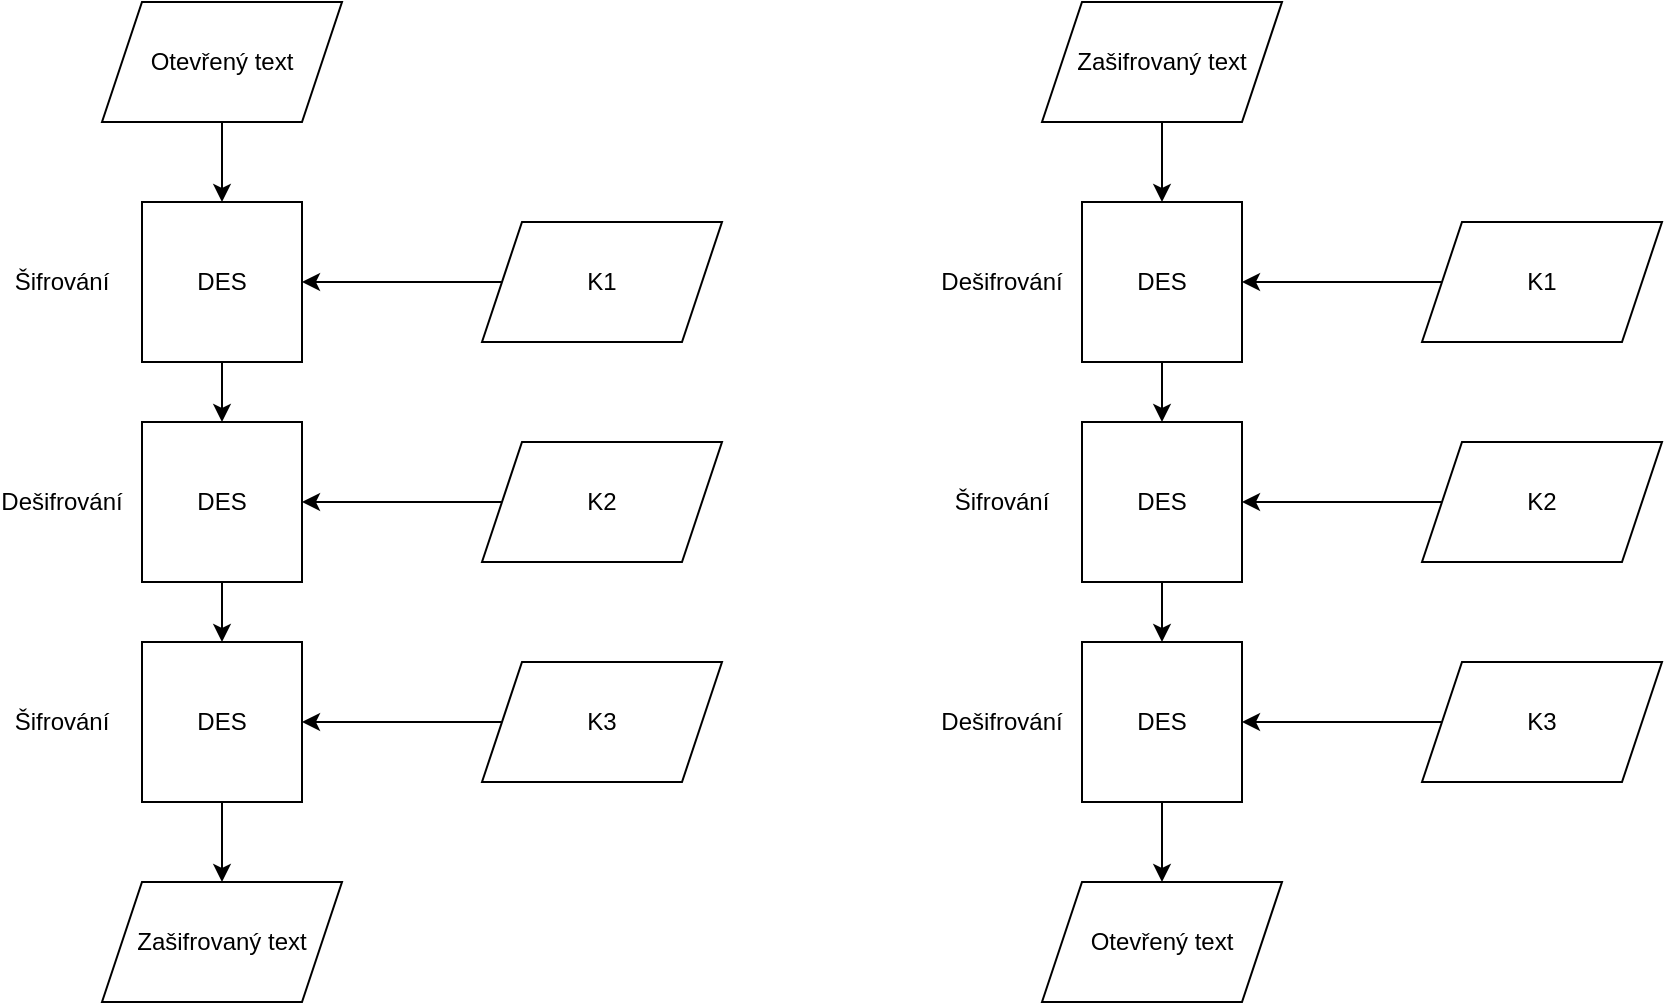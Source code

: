 <mxfile version="22.1.16" type="device">
  <diagram name="Stránka-1" id="29hOjiTd7fJMWh1Epe0W">
    <mxGraphModel dx="1434" dy="844" grid="1" gridSize="10" guides="1" tooltips="1" connect="1" arrows="1" fold="1" page="1" pageScale="1" pageWidth="827" pageHeight="1169" math="0" shadow="0">
      <root>
        <mxCell id="0" />
        <mxCell id="1" parent="0" />
        <mxCell id="w0QznK73PhqnKUKpxhIg-16" value="" style="edgeStyle=orthogonalEdgeStyle;rounded=0;orthogonalLoop=1;jettySize=auto;html=1;" edge="1" parent="1" source="w0QznK73PhqnKUKpxhIg-1" target="w0QznK73PhqnKUKpxhIg-6">
          <mxGeometry relative="1" as="geometry" />
        </mxCell>
        <mxCell id="w0QznK73PhqnKUKpxhIg-1" value="DES" style="whiteSpace=wrap;html=1;aspect=fixed;" vertex="1" parent="1">
          <mxGeometry x="180" y="280" width="80" height="80" as="geometry" />
        </mxCell>
        <mxCell id="w0QznK73PhqnKUKpxhIg-10" style="edgeStyle=orthogonalEdgeStyle;rounded=0;orthogonalLoop=1;jettySize=auto;html=1;exitX=0;exitY=0.5;exitDx=0;exitDy=0;entryX=1;entryY=0.5;entryDx=0;entryDy=0;" edge="1" parent="1" source="w0QznK73PhqnKUKpxhIg-2" target="w0QznK73PhqnKUKpxhIg-1">
          <mxGeometry relative="1" as="geometry" />
        </mxCell>
        <mxCell id="w0QznK73PhqnKUKpxhIg-2" value="K1" style="shape=parallelogram;perimeter=parallelogramPerimeter;whiteSpace=wrap;html=1;fixedSize=1;" vertex="1" parent="1">
          <mxGeometry x="350" y="290" width="120" height="60" as="geometry" />
        </mxCell>
        <mxCell id="w0QznK73PhqnKUKpxhIg-9" style="edgeStyle=orthogonalEdgeStyle;rounded=0;orthogonalLoop=1;jettySize=auto;html=1;exitX=0;exitY=0.5;exitDx=0;exitDy=0;entryX=1;entryY=0.5;entryDx=0;entryDy=0;" edge="1" parent="1" source="w0QznK73PhqnKUKpxhIg-3" target="w0QznK73PhqnKUKpxhIg-6">
          <mxGeometry relative="1" as="geometry" />
        </mxCell>
        <mxCell id="w0QznK73PhqnKUKpxhIg-3" value="K2" style="shape=parallelogram;perimeter=parallelogramPerimeter;whiteSpace=wrap;html=1;fixedSize=1;" vertex="1" parent="1">
          <mxGeometry x="350" y="400" width="120" height="60" as="geometry" />
        </mxCell>
        <mxCell id="w0QznK73PhqnKUKpxhIg-8" style="edgeStyle=orthogonalEdgeStyle;rounded=0;orthogonalLoop=1;jettySize=auto;html=1;exitX=0;exitY=0.5;exitDx=0;exitDy=0;entryX=1;entryY=0.5;entryDx=0;entryDy=0;" edge="1" parent="1" source="w0QznK73PhqnKUKpxhIg-4" target="w0QznK73PhqnKUKpxhIg-7">
          <mxGeometry relative="1" as="geometry" />
        </mxCell>
        <mxCell id="w0QznK73PhqnKUKpxhIg-4" value="K3" style="shape=parallelogram;perimeter=parallelogramPerimeter;whiteSpace=wrap;html=1;fixedSize=1;" vertex="1" parent="1">
          <mxGeometry x="350" y="510" width="120" height="60" as="geometry" />
        </mxCell>
        <mxCell id="w0QznK73PhqnKUKpxhIg-14" value="" style="edgeStyle=orthogonalEdgeStyle;rounded=0;orthogonalLoop=1;jettySize=auto;html=1;" edge="1" parent="1" source="w0QznK73PhqnKUKpxhIg-6" target="w0QznK73PhqnKUKpxhIg-7">
          <mxGeometry relative="1" as="geometry" />
        </mxCell>
        <mxCell id="w0QznK73PhqnKUKpxhIg-6" value="DES" style="whiteSpace=wrap;html=1;aspect=fixed;" vertex="1" parent="1">
          <mxGeometry x="180" y="390" width="80" height="80" as="geometry" />
        </mxCell>
        <mxCell id="w0QznK73PhqnKUKpxhIg-13" value="" style="edgeStyle=orthogonalEdgeStyle;rounded=0;orthogonalLoop=1;jettySize=auto;html=1;" edge="1" parent="1" source="w0QznK73PhqnKUKpxhIg-7" target="w0QznK73PhqnKUKpxhIg-12">
          <mxGeometry relative="1" as="geometry" />
        </mxCell>
        <mxCell id="w0QznK73PhqnKUKpxhIg-7" value="DES" style="whiteSpace=wrap;html=1;aspect=fixed;" vertex="1" parent="1">
          <mxGeometry x="180" y="500" width="80" height="80" as="geometry" />
        </mxCell>
        <mxCell id="w0QznK73PhqnKUKpxhIg-15" value="" style="edgeStyle=orthogonalEdgeStyle;rounded=0;orthogonalLoop=1;jettySize=auto;html=1;" edge="1" parent="1" source="w0QznK73PhqnKUKpxhIg-11" target="w0QznK73PhqnKUKpxhIg-1">
          <mxGeometry relative="1" as="geometry" />
        </mxCell>
        <mxCell id="w0QznK73PhqnKUKpxhIg-11" value="Otevřený text" style="shape=parallelogram;perimeter=parallelogramPerimeter;whiteSpace=wrap;html=1;fixedSize=1;" vertex="1" parent="1">
          <mxGeometry x="160" y="180" width="120" height="60" as="geometry" />
        </mxCell>
        <mxCell id="w0QznK73PhqnKUKpxhIg-12" value="Zašifrovaný text" style="shape=parallelogram;perimeter=parallelogramPerimeter;whiteSpace=wrap;html=1;fixedSize=1;" vertex="1" parent="1">
          <mxGeometry x="160" y="620" width="120" height="60" as="geometry" />
        </mxCell>
        <mxCell id="w0QznK73PhqnKUKpxhIg-17" value="Šifrování" style="text;html=1;strokeColor=none;fillColor=none;align=center;verticalAlign=middle;whiteSpace=wrap;rounded=0;" vertex="1" parent="1">
          <mxGeometry x="110" y="305" width="60" height="30" as="geometry" />
        </mxCell>
        <mxCell id="w0QznK73PhqnKUKpxhIg-18" value="Dešifrování" style="text;html=1;strokeColor=none;fillColor=none;align=center;verticalAlign=middle;whiteSpace=wrap;rounded=0;" vertex="1" parent="1">
          <mxGeometry x="110" y="415" width="60" height="30" as="geometry" />
        </mxCell>
        <mxCell id="w0QznK73PhqnKUKpxhIg-19" value="Šifrování" style="text;html=1;strokeColor=none;fillColor=none;align=center;verticalAlign=middle;whiteSpace=wrap;rounded=0;" vertex="1" parent="1">
          <mxGeometry x="110" y="525" width="60" height="30" as="geometry" />
        </mxCell>
        <mxCell id="w0QznK73PhqnKUKpxhIg-20" value="" style="edgeStyle=orthogonalEdgeStyle;rounded=0;orthogonalLoop=1;jettySize=auto;html=1;" edge="1" parent="1" source="w0QznK73PhqnKUKpxhIg-21" target="w0QznK73PhqnKUKpxhIg-29">
          <mxGeometry relative="1" as="geometry" />
        </mxCell>
        <mxCell id="w0QznK73PhqnKUKpxhIg-21" value="DES" style="whiteSpace=wrap;html=1;aspect=fixed;" vertex="1" parent="1">
          <mxGeometry x="650" y="280" width="80" height="80" as="geometry" />
        </mxCell>
        <mxCell id="w0QznK73PhqnKUKpxhIg-22" style="edgeStyle=orthogonalEdgeStyle;rounded=0;orthogonalLoop=1;jettySize=auto;html=1;exitX=0;exitY=0.5;exitDx=0;exitDy=0;entryX=1;entryY=0.5;entryDx=0;entryDy=0;" edge="1" parent="1" source="w0QznK73PhqnKUKpxhIg-23" target="w0QznK73PhqnKUKpxhIg-21">
          <mxGeometry relative="1" as="geometry" />
        </mxCell>
        <mxCell id="w0QznK73PhqnKUKpxhIg-23" value="K1" style="shape=parallelogram;perimeter=parallelogramPerimeter;whiteSpace=wrap;html=1;fixedSize=1;" vertex="1" parent="1">
          <mxGeometry x="820" y="290" width="120" height="60" as="geometry" />
        </mxCell>
        <mxCell id="w0QznK73PhqnKUKpxhIg-24" style="edgeStyle=orthogonalEdgeStyle;rounded=0;orthogonalLoop=1;jettySize=auto;html=1;exitX=0;exitY=0.5;exitDx=0;exitDy=0;entryX=1;entryY=0.5;entryDx=0;entryDy=0;" edge="1" parent="1" source="w0QznK73PhqnKUKpxhIg-25" target="w0QznK73PhqnKUKpxhIg-29">
          <mxGeometry relative="1" as="geometry" />
        </mxCell>
        <mxCell id="w0QznK73PhqnKUKpxhIg-25" value="K2" style="shape=parallelogram;perimeter=parallelogramPerimeter;whiteSpace=wrap;html=1;fixedSize=1;" vertex="1" parent="1">
          <mxGeometry x="820" y="400" width="120" height="60" as="geometry" />
        </mxCell>
        <mxCell id="w0QznK73PhqnKUKpxhIg-26" style="edgeStyle=orthogonalEdgeStyle;rounded=0;orthogonalLoop=1;jettySize=auto;html=1;exitX=0;exitY=0.5;exitDx=0;exitDy=0;entryX=1;entryY=0.5;entryDx=0;entryDy=0;" edge="1" parent="1" source="w0QznK73PhqnKUKpxhIg-27" target="w0QznK73PhqnKUKpxhIg-31">
          <mxGeometry relative="1" as="geometry" />
        </mxCell>
        <mxCell id="w0QznK73PhqnKUKpxhIg-27" value="K3" style="shape=parallelogram;perimeter=parallelogramPerimeter;whiteSpace=wrap;html=1;fixedSize=1;" vertex="1" parent="1">
          <mxGeometry x="820" y="510" width="120" height="60" as="geometry" />
        </mxCell>
        <mxCell id="w0QznK73PhqnKUKpxhIg-28" value="" style="edgeStyle=orthogonalEdgeStyle;rounded=0;orthogonalLoop=1;jettySize=auto;html=1;" edge="1" parent="1" source="w0QznK73PhqnKUKpxhIg-29" target="w0QznK73PhqnKUKpxhIg-31">
          <mxGeometry relative="1" as="geometry" />
        </mxCell>
        <mxCell id="w0QznK73PhqnKUKpxhIg-29" value="DES" style="whiteSpace=wrap;html=1;aspect=fixed;" vertex="1" parent="1">
          <mxGeometry x="650" y="390" width="80" height="80" as="geometry" />
        </mxCell>
        <mxCell id="w0QznK73PhqnKUKpxhIg-30" value="" style="edgeStyle=orthogonalEdgeStyle;rounded=0;orthogonalLoop=1;jettySize=auto;html=1;" edge="1" parent="1" source="w0QznK73PhqnKUKpxhIg-31" target="w0QznK73PhqnKUKpxhIg-34">
          <mxGeometry relative="1" as="geometry" />
        </mxCell>
        <mxCell id="w0QznK73PhqnKUKpxhIg-31" value="DES" style="whiteSpace=wrap;html=1;aspect=fixed;" vertex="1" parent="1">
          <mxGeometry x="650" y="500" width="80" height="80" as="geometry" />
        </mxCell>
        <mxCell id="w0QznK73PhqnKUKpxhIg-32" value="" style="edgeStyle=orthogonalEdgeStyle;rounded=0;orthogonalLoop=1;jettySize=auto;html=1;" edge="1" parent="1" source="w0QznK73PhqnKUKpxhIg-33" target="w0QznK73PhqnKUKpxhIg-21">
          <mxGeometry relative="1" as="geometry" />
        </mxCell>
        <mxCell id="w0QznK73PhqnKUKpxhIg-33" value="Zašifrovaný text" style="shape=parallelogram;perimeter=parallelogramPerimeter;whiteSpace=wrap;html=1;fixedSize=1;" vertex="1" parent="1">
          <mxGeometry x="630" y="180" width="120" height="60" as="geometry" />
        </mxCell>
        <mxCell id="w0QznK73PhqnKUKpxhIg-34" value="Otevřený text" style="shape=parallelogram;perimeter=parallelogramPerimeter;whiteSpace=wrap;html=1;fixedSize=1;" vertex="1" parent="1">
          <mxGeometry x="630" y="620" width="120" height="60" as="geometry" />
        </mxCell>
        <mxCell id="w0QznK73PhqnKUKpxhIg-35" value="Dešifrování" style="text;html=1;strokeColor=none;fillColor=none;align=center;verticalAlign=middle;whiteSpace=wrap;rounded=0;" vertex="1" parent="1">
          <mxGeometry x="580" y="305" width="60" height="30" as="geometry" />
        </mxCell>
        <mxCell id="w0QznK73PhqnKUKpxhIg-36" value="Šifrování" style="text;html=1;strokeColor=none;fillColor=none;align=center;verticalAlign=middle;whiteSpace=wrap;rounded=0;" vertex="1" parent="1">
          <mxGeometry x="580" y="415" width="60" height="30" as="geometry" />
        </mxCell>
        <mxCell id="w0QznK73PhqnKUKpxhIg-37" value="Dešifrování" style="text;html=1;strokeColor=none;fillColor=none;align=center;verticalAlign=middle;whiteSpace=wrap;rounded=0;" vertex="1" parent="1">
          <mxGeometry x="580" y="525" width="60" height="30" as="geometry" />
        </mxCell>
      </root>
    </mxGraphModel>
  </diagram>
</mxfile>
